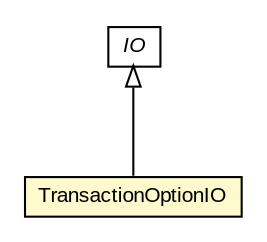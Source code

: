 #!/usr/local/bin/dot
#
# Class diagram 
# Generated by UMLGraph version R5_6 (http://www.umlgraph.org/)
#

digraph G {
	edge [fontname="arial",fontsize=10,labelfontname="arial",labelfontsize=10];
	node [fontname="arial",fontsize=10,shape=plaintext];
	nodesep=0.25;
	ranksep=0.5;
	// java_oo.atm.learn.TransactionOptionIO
	c3237 [label=<<table title="java_oo.atm.learn.TransactionOptionIO" border="0" cellborder="1" cellspacing="0" cellpadding="2" port="p" bgcolor="lemonChiffon" href="./TransactionOptionIO.html">
		<tr><td><table border="0" cellspacing="0" cellpadding="1">
<tr><td align="center" balign="center"> TransactionOptionIO </td></tr>
		</table></td></tr>
		</table>>, URL="./TransactionOptionIO.html", fontname="arial", fontcolor="black", fontsize=10.0];
	// java_oo.atm.learn.IO
	c3242 [label=<<table title="java_oo.atm.learn.IO" border="0" cellborder="1" cellspacing="0" cellpadding="2" port="p" href="./IO.html">
		<tr><td><table border="0" cellspacing="0" cellpadding="1">
<tr><td align="center" balign="center"><font face="arial italic"> IO </font></td></tr>
		</table></td></tr>
		</table>>, URL="./IO.html", fontname="arial", fontcolor="black", fontsize=10.0];
	//java_oo.atm.learn.TransactionOptionIO extends java_oo.atm.learn.IO
	c3242:p -> c3237:p [dir=back,arrowtail=empty];
}

